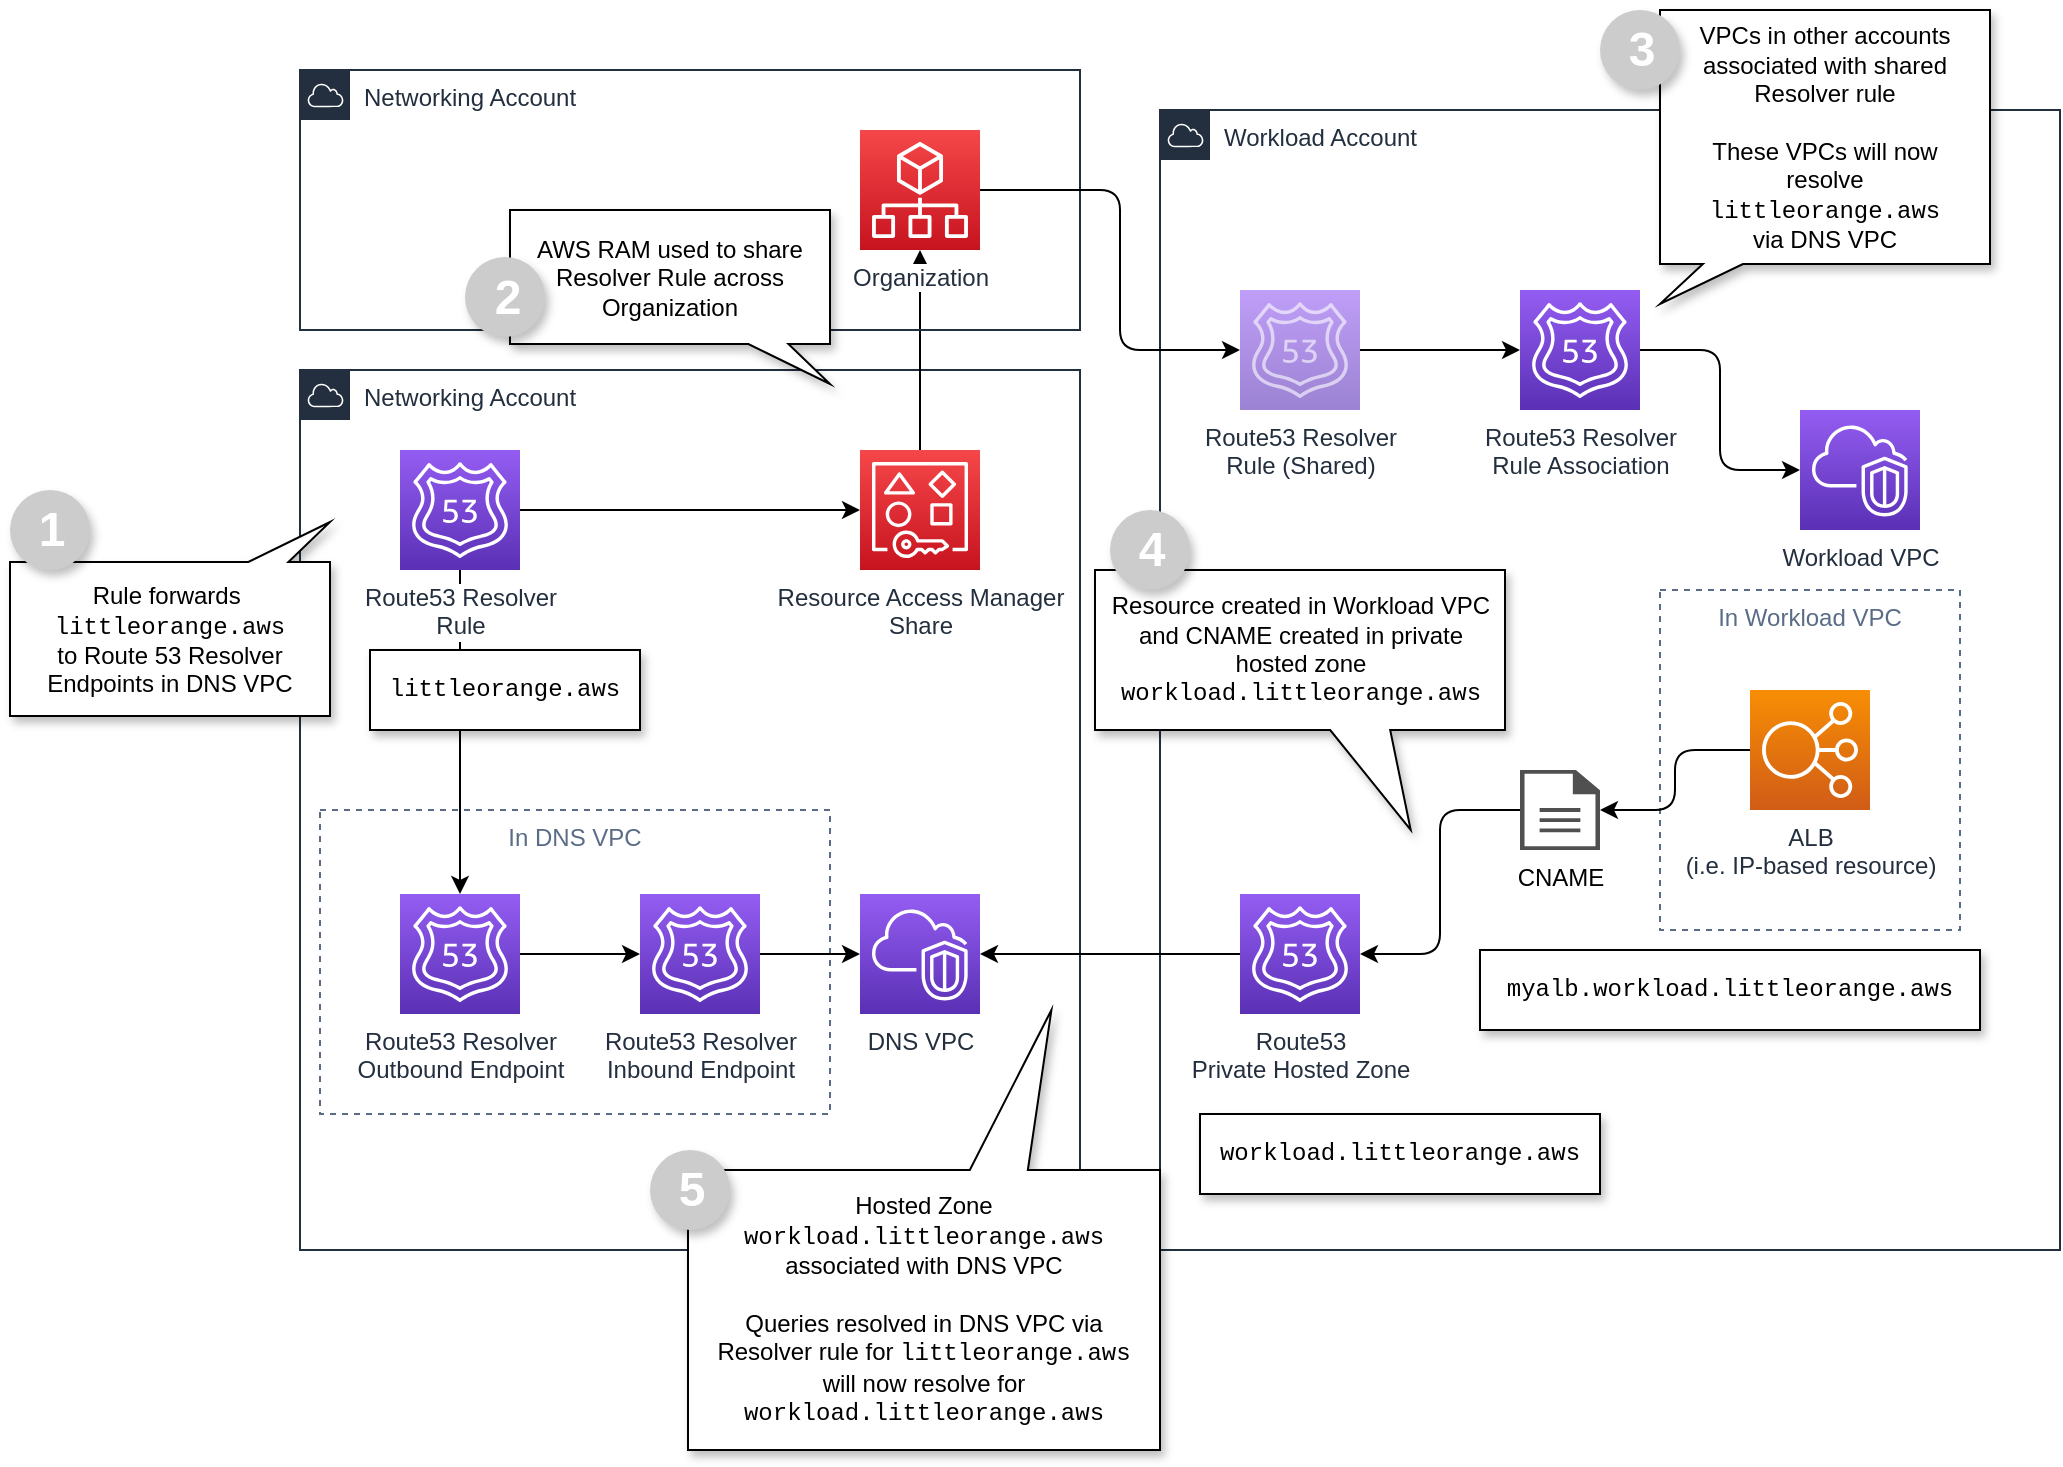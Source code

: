 <mxfile version="14.4.3" type="device"><diagram id="yEWOwLYGrMozBnESxQ81" name="Page-1"><mxGraphModel dx="1301" dy="948" grid="1" gridSize="10" guides="1" tooltips="1" connect="1" arrows="1" fold="1" page="1" pageScale="1" pageWidth="1169" pageHeight="827" math="0" shadow="0"><root><mxCell id="0"/><mxCell id="1" parent="0"/><mxCell id="1NHxQNBxNPS8hqE18sMJ-15" value="Workload Account" style="points=[[0,0],[0.25,0],[0.5,0],[0.75,0],[1,0],[1,0.25],[1,0.5],[1,0.75],[1,1],[0.75,1],[0.5,1],[0.25,1],[0,1],[0,0.75],[0,0.5],[0,0.25]];outlineConnect=0;gradientColor=none;html=1;whiteSpace=wrap;fontSize=12;fontStyle=0;shape=mxgraph.aws4.group;grIcon=mxgraph.aws4.group_aws_cloud;strokeColor=#232F3E;fillColor=none;verticalAlign=top;align=left;spacingLeft=30;fontColor=#232F3E;dashed=0;" parent="1" vertex="1"><mxGeometry x="585" y="110" width="450" height="570" as="geometry"/></mxCell><mxCell id="FCbmM1MFyAfWDG0vzyXI-49" value="In Workload VPC" style="fillColor=none;strokeColor=#5A6C86;dashed=1;verticalAlign=top;fontStyle=0;fontColor=#5A6C86;shadow=0;labelBackgroundColor=#ffffff;" vertex="1" parent="1"><mxGeometry x="835" y="350" width="150" height="170" as="geometry"/></mxCell><mxCell id="1NHxQNBxNPS8hqE18sMJ-8" value="Networking Account" style="points=[[0,0],[0.25,0],[0.5,0],[0.75,0],[1,0],[1,0.25],[1,0.5],[1,0.75],[1,1],[0.75,1],[0.5,1],[0.25,1],[0,1],[0,0.75],[0,0.5],[0,0.25]];outlineConnect=0;gradientColor=none;html=1;whiteSpace=wrap;fontSize=12;fontStyle=0;shape=mxgraph.aws4.group;grIcon=mxgraph.aws4.group_aws_cloud;strokeColor=#232F3E;fillColor=none;verticalAlign=top;align=left;spacingLeft=30;fontColor=#232F3E;dashed=0;" parent="1" vertex="1"><mxGeometry x="155" y="240" width="390" height="440" as="geometry"/></mxCell><mxCell id="FCbmM1MFyAfWDG0vzyXI-45" value="In DNS VPC" style="fillColor=none;strokeColor=#5A6C86;dashed=1;verticalAlign=top;fontStyle=0;fontColor=#5A6C86;shadow=0;labelBackgroundColor=#ffffff;" vertex="1" parent="1"><mxGeometry x="165" y="460" width="255" height="152" as="geometry"/></mxCell><mxCell id="83M6cKnw1bTd40KANJja-4" value="Rule forwards&amp;nbsp;&lt;br&gt;&lt;font face=&quot;Courier New&quot;&gt;littleorange.aws&lt;br&gt;&lt;/font&gt;to Route 53 Resolver Endpoints in DNS VPC" style="shape=callout;whiteSpace=wrap;html=1;perimeter=calloutPerimeter;labelBackgroundColor=#ffffff;shadow=1;flipV=1;size=20;position=0.13;position2=0;flipH=1;" parent="1" vertex="1"><mxGeometry x="10" y="316" width="160" height="97" as="geometry"/></mxCell><mxCell id="FCbmM1MFyAfWDG0vzyXI-3" value="Workload VPC" style="points=[[0,0,0],[0.25,0,0],[0.5,0,0],[0.75,0,0],[1,0,0],[0,1,0],[0.25,1,0],[0.5,1,0],[0.75,1,0],[1,1,0],[0,0.25,0],[0,0.5,0],[0,0.75,0],[1,0.25,0],[1,0.5,0],[1,0.75,0]];outlineConnect=0;fontColor=#232F3E;gradientColor=#945DF2;gradientDirection=north;fillColor=#5A30B5;strokeColor=#ffffff;dashed=0;verticalLabelPosition=bottom;verticalAlign=top;align=center;html=1;fontSize=12;fontStyle=0;aspect=fixed;shape=mxgraph.aws4.resourceIcon;resIcon=mxgraph.aws4.vpc;shadow=0;labelBackgroundColor=#ffffff;" vertex="1" parent="1"><mxGeometry x="905" y="260" width="60" height="60" as="geometry"/></mxCell><mxCell id="FCbmM1MFyAfWDG0vzyXI-37" style="edgeStyle=orthogonalEdgeStyle;rounded=1;orthogonalLoop=1;jettySize=auto;html=1;endArrow=classic;endFill=1;fontFamily=Courier New;" edge="1" parent="1" source="FCbmM1MFyAfWDG0vzyXI-8" target="FCbmM1MFyAfWDG0vzyXI-34"><mxGeometry relative="1" as="geometry"/></mxCell><mxCell id="FCbmM1MFyAfWDG0vzyXI-8" value="Route53 Resolver&lt;br&gt;Inbound Endpoint" style="points=[[0,0,0],[0.25,0,0],[0.5,0,0],[0.75,0,0],[1,0,0],[0,1,0],[0.25,1,0],[0.5,1,0],[0.75,1,0],[1,1,0],[0,0.25,0],[0,0.5,0],[0,0.75,0],[1,0.25,0],[1,0.5,0],[1,0.75,0]];outlineConnect=0;fontColor=#232F3E;gradientColor=#945DF2;gradientDirection=north;fillColor=#5A30B5;strokeColor=#ffffff;dashed=0;verticalLabelPosition=bottom;verticalAlign=top;align=center;html=1;fontSize=12;fontStyle=0;aspect=fixed;shape=mxgraph.aws4.resourceIcon;resIcon=mxgraph.aws4.route_53;shadow=0;labelBackgroundColor=#ffffff;" vertex="1" parent="1"><mxGeometry x="325" y="502" width="60" height="60" as="geometry"/></mxCell><mxCell id="FCbmM1MFyAfWDG0vzyXI-14" style="edgeStyle=orthogonalEdgeStyle;rounded=1;orthogonalLoop=1;jettySize=auto;html=1;endArrow=classic;endFill=1;" edge="1" parent="1" source="FCbmM1MFyAfWDG0vzyXI-11" target="FCbmM1MFyAfWDG0vzyXI-34"><mxGeometry relative="1" as="geometry"><mxPoint x="755" y="470" as="targetPoint"/></mxGeometry></mxCell><mxCell id="FCbmM1MFyAfWDG0vzyXI-11" value="Route53&lt;br&gt;Private Hosted Zone" style="points=[[0,0,0],[0.25,0,0],[0.5,0,0],[0.75,0,0],[1,0,0],[0,1,0],[0.25,1,0],[0.5,1,0],[0.75,1,0],[1,1,0],[0,0.25,0],[0,0.5,0],[0,0.75,0],[1,0.25,0],[1,0.5,0],[1,0.75,0]];outlineConnect=0;fontColor=#232F3E;gradientColor=#945DF2;gradientDirection=north;fillColor=#5A30B5;strokeColor=#ffffff;dashed=0;verticalLabelPosition=bottom;verticalAlign=top;align=center;html=1;fontSize=12;fontStyle=0;aspect=fixed;shape=mxgraph.aws4.resourceIcon;resIcon=mxgraph.aws4.route_53;shadow=0;labelBackgroundColor=#ffffff;" vertex="1" parent="1"><mxGeometry x="625" y="502" width="60" height="60" as="geometry"/></mxCell><mxCell id="FCbmM1MFyAfWDG0vzyXI-38" style="edgeStyle=orthogonalEdgeStyle;rounded=1;orthogonalLoop=1;jettySize=auto;html=1;endArrow=classic;endFill=1;fontFamily=Courier New;" edge="1" parent="1" source="FCbmM1MFyAfWDG0vzyXI-17" target="FCbmM1MFyAfWDG0vzyXI-41"><mxGeometry relative="1" as="geometry"/></mxCell><mxCell id="FCbmM1MFyAfWDG0vzyXI-48" style="edgeStyle=orthogonalEdgeStyle;rounded=1;orthogonalLoop=1;jettySize=auto;html=1;endArrow=classic;endFill=1;fontFamily=Courier New;" edge="1" parent="1" source="FCbmM1MFyAfWDG0vzyXI-17" target="FCbmM1MFyAfWDG0vzyXI-18"><mxGeometry relative="1" as="geometry"/></mxCell><mxCell id="FCbmM1MFyAfWDG0vzyXI-17" value="Route53 Resolver&lt;br&gt;Rule" style="points=[[0,0,0],[0.25,0,0],[0.5,0,0],[0.75,0,0],[1,0,0],[0,1,0],[0.25,1,0],[0.5,1,0],[0.75,1,0],[1,1,0],[0,0.25,0],[0,0.5,0],[0,0.75,0],[1,0.25,0],[1,0.5,0],[1,0.75,0]];outlineConnect=0;fontColor=#232F3E;gradientColor=#945DF2;gradientDirection=north;fillColor=#5A30B5;strokeColor=#ffffff;dashed=0;verticalLabelPosition=bottom;verticalAlign=top;align=center;html=1;fontSize=12;fontStyle=0;aspect=fixed;shape=mxgraph.aws4.resourceIcon;resIcon=mxgraph.aws4.route_53;shadow=0;labelBackgroundColor=#ffffff;" vertex="1" parent="1"><mxGeometry x="205" y="280" width="60" height="60" as="geometry"/></mxCell><mxCell id="FCbmM1MFyAfWDG0vzyXI-21" style="edgeStyle=orthogonalEdgeStyle;rounded=1;orthogonalLoop=1;jettySize=auto;html=1;endArrow=classic;endFill=1;fontFamily=Courier New;" edge="1" parent="1" source="FCbmM1MFyAfWDG0vzyXI-18" target="FCbmM1MFyAfWDG0vzyXI-44"><mxGeometry relative="1" as="geometry"/></mxCell><mxCell id="FCbmM1MFyAfWDG0vzyXI-18" value="Resource Access Manager&lt;br&gt;Share" style="points=[[0,0,0],[0.25,0,0],[0.5,0,0],[0.75,0,0],[1,0,0],[0,1,0],[0.25,1,0],[0.5,1,0],[0.75,1,0],[1,1,0],[0,0.25,0],[0,0.5,0],[0,0.75,0],[1,0.25,0],[1,0.5,0],[1,0.75,0]];outlineConnect=0;fontColor=#232F3E;gradientColor=#F54749;gradientDirection=north;fillColor=#C7131F;strokeColor=#ffffff;dashed=0;verticalLabelPosition=bottom;verticalAlign=top;align=center;html=1;fontSize=12;fontStyle=0;aspect=fixed;shape=mxgraph.aws4.resourceIcon;resIcon=mxgraph.aws4.resource_access_manager;shadow=0;labelBackgroundColor=#ffffff;" vertex="1" parent="1"><mxGeometry x="435" y="280" width="60" height="60" as="geometry"/></mxCell><mxCell id="FCbmM1MFyAfWDG0vzyXI-53" style="edgeStyle=orthogonalEdgeStyle;rounded=1;orthogonalLoop=1;jettySize=auto;html=1;endArrow=classic;endFill=1;fontFamily=Courier New;" edge="1" parent="1" source="FCbmM1MFyAfWDG0vzyXI-20" target="FCbmM1MFyAfWDG0vzyXI-22"><mxGeometry relative="1" as="geometry"/></mxCell><mxCell id="FCbmM1MFyAfWDG0vzyXI-20" value="Route53 Resolver&lt;br&gt;Rule (Shared)" style="points=[[0,0,0],[0.25,0,0],[0.5,0,0],[0.75,0,0],[1,0,0],[0,1,0],[0.25,1,0],[0.5,1,0],[0.75,1,0],[1,1,0],[0,0.25,0],[0,0.5,0],[0,0.75,0],[1,0.25,0],[1,0.5,0],[1,0.75,0]];outlineConnect=0;fontColor=#232F3E;gradientColor=#945DF2;gradientDirection=north;fillColor=#5A30B5;strokeColor=#ffffff;dashed=0;verticalLabelPosition=bottom;verticalAlign=top;align=center;html=1;fontSize=12;fontStyle=0;aspect=fixed;shape=mxgraph.aws4.resourceIcon;resIcon=mxgraph.aws4.route_53;shadow=0;labelBackgroundColor=#ffffff;opacity=60;" vertex="1" parent="1"><mxGeometry x="625" y="200" width="60" height="60" as="geometry"/></mxCell><mxCell id="FCbmM1MFyAfWDG0vzyXI-25" style="edgeStyle=orthogonalEdgeStyle;rounded=1;orthogonalLoop=1;jettySize=auto;html=1;endArrow=classic;endFill=1;fontFamily=Courier New;" edge="1" parent="1" source="FCbmM1MFyAfWDG0vzyXI-22" target="FCbmM1MFyAfWDG0vzyXI-3"><mxGeometry relative="1" as="geometry"/></mxCell><mxCell id="FCbmM1MFyAfWDG0vzyXI-22" value="Route53 Resolver&lt;br&gt;Rule Association" style="points=[[0,0,0],[0.25,0,0],[0.5,0,0],[0.75,0,0],[1,0,0],[0,1,0],[0.25,1,0],[0.5,1,0],[0.75,1,0],[1,1,0],[0,0.25,0],[0,0.5,0],[0,0.75,0],[1,0.25,0],[1,0.5,0],[1,0.75,0]];outlineConnect=0;fontColor=#232F3E;gradientColor=#945DF2;gradientDirection=north;fillColor=#5A30B5;strokeColor=#ffffff;dashed=0;verticalLabelPosition=bottom;verticalAlign=top;align=center;html=1;fontSize=12;fontStyle=0;aspect=fixed;shape=mxgraph.aws4.resourceIcon;resIcon=mxgraph.aws4.route_53;shadow=0;labelBackgroundColor=#ffffff;" vertex="1" parent="1"><mxGeometry x="765" y="200" width="60" height="60" as="geometry"/></mxCell><mxCell id="FCbmM1MFyAfWDG0vzyXI-29" style="edgeStyle=orthogonalEdgeStyle;rounded=1;orthogonalLoop=1;jettySize=auto;html=1;endArrow=classic;endFill=1;fontFamily=Courier New;" edge="1" parent="1" source="FCbmM1MFyAfWDG0vzyXI-26" target="FCbmM1MFyAfWDG0vzyXI-27"><mxGeometry relative="1" as="geometry"/></mxCell><mxCell id="FCbmM1MFyAfWDG0vzyXI-26" value="ALB&lt;br&gt;(i.e. IP-based resource)" style="points=[[0,0,0],[0.25,0,0],[0.5,0,0],[0.75,0,0],[1,0,0],[0,1,0],[0.25,1,0],[0.5,1,0],[0.75,1,0],[1,1,0],[0,0.25,0],[0,0.5,0],[0,0.75,0],[1,0.25,0],[1,0.5,0],[1,0.75,0]];outlineConnect=0;fontColor=#232F3E;gradientColor=#F78E04;gradientDirection=north;fillColor=#D05C17;strokeColor=#ffffff;dashed=0;verticalLabelPosition=bottom;verticalAlign=top;align=center;html=1;fontSize=12;fontStyle=0;aspect=fixed;shape=mxgraph.aws4.resourceIcon;resIcon=mxgraph.aws4.elastic_load_balancing;shadow=0;labelBackgroundColor=#ffffff;" vertex="1" parent="1"><mxGeometry x="880" y="400" width="60" height="60" as="geometry"/></mxCell><mxCell id="FCbmM1MFyAfWDG0vzyXI-30" style="edgeStyle=orthogonalEdgeStyle;rounded=1;orthogonalLoop=1;jettySize=auto;html=1;endArrow=classic;endFill=1;fontFamily=Courier New;" edge="1" parent="1" source="FCbmM1MFyAfWDG0vzyXI-27" target="FCbmM1MFyAfWDG0vzyXI-11"><mxGeometry relative="1" as="geometry"><Array as="points"><mxPoint x="725" y="460"/><mxPoint x="725" y="532"/></Array></mxGeometry></mxCell><mxCell id="FCbmM1MFyAfWDG0vzyXI-27" value="&lt;font face=&quot;Helvetica&quot;&gt;CNAME&lt;/font&gt;" style="pointerEvents=1;shadow=0;dashed=0;html=1;strokeColor=none;fillColor=#505050;labelPosition=center;verticalLabelPosition=bottom;verticalAlign=top;outlineConnect=0;align=center;shape=mxgraph.office.concepts.document;labelBackgroundColor=#ffffff;fontFamily=Courier New;" vertex="1" parent="1"><mxGeometry x="765" y="440" width="40" height="40" as="geometry"/></mxCell><mxCell id="FCbmM1MFyAfWDG0vzyXI-34" value="DNS VPC" style="points=[[0,0,0],[0.25,0,0],[0.5,0,0],[0.75,0,0],[1,0,0],[0,1,0],[0.25,1,0],[0.5,1,0],[0.75,1,0],[1,1,0],[0,0.25,0],[0,0.5,0],[0,0.75,0],[1,0.25,0],[1,0.5,0],[1,0.75,0]];outlineConnect=0;fontColor=#232F3E;gradientColor=#945DF2;gradientDirection=north;fillColor=#5A30B5;strokeColor=#ffffff;dashed=0;verticalLabelPosition=bottom;verticalAlign=top;align=center;html=1;fontSize=12;fontStyle=0;aspect=fixed;shape=mxgraph.aws4.resourceIcon;resIcon=mxgraph.aws4.vpc;shadow=0;labelBackgroundColor=#ffffff;" vertex="1" parent="1"><mxGeometry x="435" y="502" width="60" height="60" as="geometry"/></mxCell><mxCell id="FCbmM1MFyAfWDG0vzyXI-47" style="edgeStyle=orthogonalEdgeStyle;rounded=1;orthogonalLoop=1;jettySize=auto;html=1;endArrow=classic;endFill=1;fontFamily=Courier New;" edge="1" parent="1" source="FCbmM1MFyAfWDG0vzyXI-41" target="FCbmM1MFyAfWDG0vzyXI-8"><mxGeometry relative="1" as="geometry"/></mxCell><mxCell id="FCbmM1MFyAfWDG0vzyXI-41" value="Route53 Resolver&lt;br&gt;Outbound Endpoint" style="points=[[0,0,0],[0.25,0,0],[0.5,0,0],[0.75,0,0],[1,0,0],[0,1,0],[0.25,1,0],[0.5,1,0],[0.75,1,0],[1,1,0],[0,0.25,0],[0,0.5,0],[0,0.75,0],[1,0.25,0],[1,0.5,0],[1,0.75,0]];outlineConnect=0;fontColor=#232F3E;gradientColor=#945DF2;gradientDirection=north;fillColor=#5A30B5;strokeColor=#ffffff;dashed=0;verticalLabelPosition=bottom;verticalAlign=top;align=center;html=1;fontSize=12;fontStyle=0;aspect=fixed;shape=mxgraph.aws4.resourceIcon;resIcon=mxgraph.aws4.route_53;shadow=0;labelBackgroundColor=#ffffff;" vertex="1" parent="1"><mxGeometry x="205" y="502" width="60" height="60" as="geometry"/></mxCell><mxCell id="FCbmM1MFyAfWDG0vzyXI-43" value="Networking Account" style="points=[[0,0],[0.25,0],[0.5,0],[0.75,0],[1,0],[1,0.25],[1,0.5],[1,0.75],[1,1],[0.75,1],[0.5,1],[0.25,1],[0,1],[0,0.75],[0,0.5],[0,0.25]];outlineConnect=0;gradientColor=none;html=1;whiteSpace=wrap;fontSize=12;fontStyle=0;shape=mxgraph.aws4.group;grIcon=mxgraph.aws4.group_aws_cloud;strokeColor=#232F3E;fillColor=none;verticalAlign=top;align=left;spacingLeft=30;fontColor=#232F3E;dashed=0;" vertex="1" parent="1"><mxGeometry x="155" y="90" width="390" height="130" as="geometry"/></mxCell><mxCell id="FCbmM1MFyAfWDG0vzyXI-46" style="edgeStyle=orthogonalEdgeStyle;rounded=1;orthogonalLoop=1;jettySize=auto;html=1;endArrow=classic;endFill=1;fontFamily=Courier New;" edge="1" parent="1" source="FCbmM1MFyAfWDG0vzyXI-44" target="FCbmM1MFyAfWDG0vzyXI-20"><mxGeometry relative="1" as="geometry"><Array as="points"><mxPoint x="565" y="150"/><mxPoint x="565" y="230"/></Array></mxGeometry></mxCell><mxCell id="FCbmM1MFyAfWDG0vzyXI-44" value="Organization" style="points=[[0,0,0],[0.25,0,0],[0.5,0,0],[0.75,0,0],[1,0,0],[0,1,0],[0.25,1,0],[0.5,1,0],[0.75,1,0],[1,1,0],[0,0.25,0],[0,0.5,0],[0,0.75,0],[1,0.25,0],[1,0.5,0],[1,0.75,0]];outlineConnect=0;fontColor=#232F3E;gradientColor=#F54749;gradientDirection=north;fillColor=#C7131F;strokeColor=#ffffff;dashed=0;verticalLabelPosition=bottom;verticalAlign=top;align=center;html=1;fontSize=12;fontStyle=0;aspect=fixed;shape=mxgraph.aws4.resourceIcon;resIcon=mxgraph.aws4.organizations;shadow=0;labelBackgroundColor=#ffffff;" vertex="1" parent="1"><mxGeometry x="435" y="120" width="60" height="60" as="geometry"/></mxCell><mxCell id="FCbmM1MFyAfWDG0vzyXI-50" value="workload.littleorange.aws" style="rounded=0;whiteSpace=wrap;html=1;shadow=1;labelBackgroundColor=#ffffff;fontFamily=Courier New;" vertex="1" parent="1"><mxGeometry x="605" y="612" width="200" height="40" as="geometry"/></mxCell><mxCell id="FCbmM1MFyAfWDG0vzyXI-51" value="littleorange.aws" style="rounded=0;whiteSpace=wrap;html=1;shadow=1;labelBackgroundColor=#ffffff;fontFamily=Courier New;" vertex="1" parent="1"><mxGeometry x="190" y="380" width="135" height="40" as="geometry"/></mxCell><mxCell id="FCbmM1MFyAfWDG0vzyXI-52" value="myalb.workload.littleorange.aws" style="rounded=0;whiteSpace=wrap;html=1;shadow=1;labelBackgroundColor=#ffffff;fontFamily=Courier New;" vertex="1" parent="1"><mxGeometry x="745" y="530" width="250" height="40" as="geometry"/></mxCell><mxCell id="FCbmM1MFyAfWDG0vzyXI-55" value="&lt;div style=&quot;&quot;&gt;&lt;b style=&quot;color: rgb(255 , 255 , 255) ; font-family: &amp;quot;helvetica&amp;quot; ; font-size: 24px&quot;&gt;1&lt;/b&gt;&lt;/div&gt;" style="ellipse;whiteSpace=wrap;html=1;aspect=fixed;shadow=1;labelBackgroundColor=none;fontFamily=Courier New;fontColor=#333333;strokeColor=none;fillColor=#CCCCCC;align=center;spacingLeft=2;" vertex="1" parent="1"><mxGeometry x="10" y="300" width="40" height="40" as="geometry"/></mxCell><mxCell id="FCbmM1MFyAfWDG0vzyXI-56" value="AWS RAM used to share Resolver Rule across Organization" style="shape=callout;whiteSpace=wrap;html=1;perimeter=calloutPerimeter;labelBackgroundColor=#ffffff;shadow=1;flipV=0;size=20;position=0.13;position2=0;flipH=1;" vertex="1" parent="1"><mxGeometry x="260" y="160" width="160" height="87" as="geometry"/></mxCell><mxCell id="FCbmM1MFyAfWDG0vzyXI-57" value="&lt;div&gt;&lt;b style=&quot;color: rgb(255 , 255 , 255) ; font-family: &amp;#34;helvetica&amp;#34; ; font-size: 24px&quot;&gt;2&lt;/b&gt;&lt;/div&gt;" style="ellipse;whiteSpace=wrap;html=1;aspect=fixed;shadow=1;labelBackgroundColor=none;fontFamily=Courier New;fontColor=#333333;strokeColor=none;fillColor=#CCCCCC;align=center;spacingLeft=2;flipV=0;" vertex="1" parent="1"><mxGeometry x="237.5" y="183.5" width="40" height="40" as="geometry"/></mxCell><mxCell id="FCbmM1MFyAfWDG0vzyXI-58" value="VPCs in other accounts associated with shared Resolver rule&lt;br&gt;&lt;br&gt;These VPCs will now resolve&lt;br&gt;&lt;font face=&quot;Courier New&quot;&gt;littleorange.aws&lt;br&gt;&lt;/font&gt;via DNS VPC" style="shape=callout;whiteSpace=wrap;html=1;perimeter=calloutPerimeter;labelBackgroundColor=#ffffff;shadow=1;flipV=0;size=20;position=0.13;position2=0;flipH=0;spacing=8;" vertex="1" parent="1"><mxGeometry x="835" y="60" width="165" height="147" as="geometry"/></mxCell><mxCell id="FCbmM1MFyAfWDG0vzyXI-59" value="&lt;div&gt;&lt;b style=&quot;color: rgb(255 , 255 , 255) ; font-family: &amp;#34;helvetica&amp;#34; ; font-size: 24px&quot;&gt;3&lt;/b&gt;&lt;/div&gt;" style="ellipse;whiteSpace=wrap;html=1;aspect=fixed;shadow=1;labelBackgroundColor=none;fontFamily=Courier New;fontColor=#333333;strokeColor=none;fillColor=#CCCCCC;align=center;spacingLeft=2;flipV=0;flipH=0;" vertex="1" parent="1"><mxGeometry x="805" y="60" width="40" height="40" as="geometry"/></mxCell><mxCell id="FCbmM1MFyAfWDG0vzyXI-60" value="Resource created in Workload VPC and CNAME created in private hosted zone&lt;br&gt;&lt;font face=&quot;Courier New&quot;&gt;workload.littleorange.aws&lt;/font&gt;" style="shape=callout;whiteSpace=wrap;html=1;perimeter=calloutPerimeter;labelBackgroundColor=#ffffff;shadow=1;flipV=0;size=50;position=0.28;position2=0.23;flipH=1;spacing=8;base=30;" vertex="1" parent="1"><mxGeometry x="552.5" y="340" width="205" height="130" as="geometry"/></mxCell><mxCell id="FCbmM1MFyAfWDG0vzyXI-61" value="&lt;div&gt;&lt;b style=&quot;color: rgb(255 , 255 , 255) ; font-family: &amp;#34;helvetica&amp;#34; ; font-size: 24px&quot;&gt;4&lt;/b&gt;&lt;/div&gt;" style="ellipse;whiteSpace=wrap;html=1;aspect=fixed;shadow=1;labelBackgroundColor=none;fontFamily=Courier New;fontColor=#333333;strokeColor=none;fillColor=#CCCCCC;align=center;spacingLeft=2;flipV=0;flipH=0;" vertex="1" parent="1"><mxGeometry x="560" y="310" width="40" height="40" as="geometry"/></mxCell><mxCell id="FCbmM1MFyAfWDG0vzyXI-62" value="Hosted Zone &lt;font face=&quot;Courier New&quot;&gt;workload.littleorange.aws&lt;/font&gt; associated with DNS VPC&lt;br&gt;&lt;br&gt;Queries resolved in DNS VPC via Resolver rule for &lt;font face=&quot;Courier New&quot;&gt;littleorange.aws&lt;/font&gt; will now resolve for &lt;font face=&quot;Courier New&quot;&gt;workload.littleorange.aws&lt;/font&gt;" style="shape=callout;whiteSpace=wrap;html=1;perimeter=calloutPerimeter;labelBackgroundColor=#ffffff;shadow=1;flipV=1;size=80;position=0.28;position2=0.23;flipH=1;spacing=8;base=29;" vertex="1" parent="1"><mxGeometry x="349" y="560" width="236" height="220" as="geometry"/></mxCell><mxCell id="FCbmM1MFyAfWDG0vzyXI-63" value="&lt;div&gt;&lt;b style=&quot;color: rgb(255 , 255 , 255) ; font-family: &amp;#34;helvetica&amp;#34; ; font-size: 24px&quot;&gt;5&lt;/b&gt;&lt;/div&gt;" style="ellipse;whiteSpace=wrap;html=1;aspect=fixed;shadow=1;labelBackgroundColor=none;fontFamily=Courier New;fontColor=#333333;strokeColor=none;fillColor=#CCCCCC;align=center;spacingLeft=2;flipV=0;flipH=0;" vertex="1" parent="1"><mxGeometry x="330" y="630" width="40" height="40" as="geometry"/></mxCell><mxCell id="FCbmM1MFyAfWDG0vzyXI-64" style="edgeStyle=orthogonalEdgeStyle;rounded=1;orthogonalLoop=1;jettySize=auto;html=1;exitX=0.5;exitY=1;exitDx=0;exitDy=0;endArrow=classic;endFill=1;fontFamily=Courier New;" edge="1" parent="1" source="FCbmM1MFyAfWDG0vzyXI-50" target="FCbmM1MFyAfWDG0vzyXI-50"><mxGeometry relative="1" as="geometry"/></mxCell></root></mxGraphModel></diagram></mxfile>